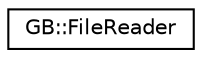 digraph "Graphical Class Hierarchy"
{
  edge [fontname="Helvetica",fontsize="10",labelfontname="Helvetica",labelfontsize="10"];
  node [fontname="Helvetica",fontsize="10",shape=record];
  rankdir="LR";
  Node0 [label="GB::FileReader",height=0.2,width=0.4,color="black", fillcolor="white", style="filled",URL="$class_g_b_1_1_file_reader.html",tooltip="Use this to read in a file. "];
}
